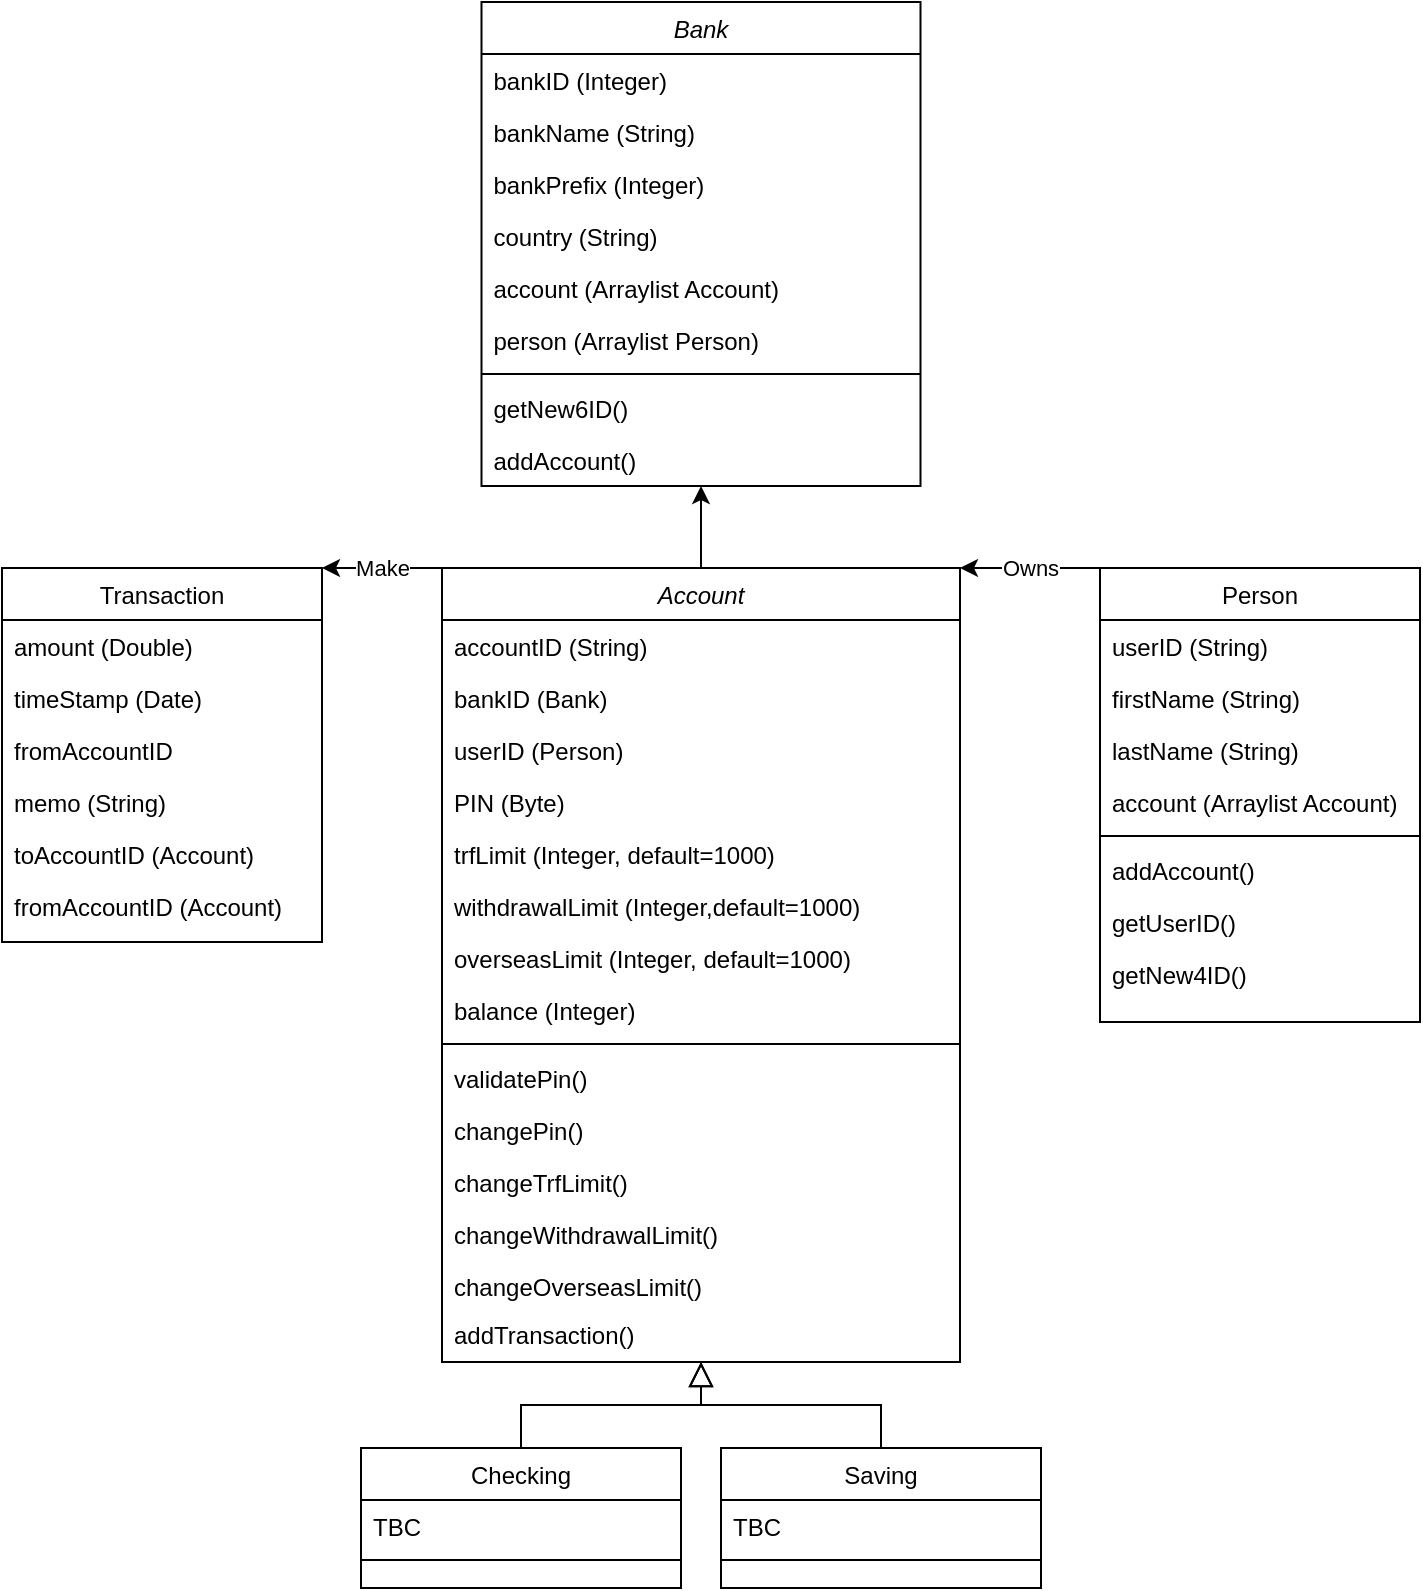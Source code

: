 <mxfile version="20.8.20" type="device"><diagram id="C5RBs43oDa-KdzZeNtuy" name="Page-1"><mxGraphModel dx="1313" dy="676" grid="1" gridSize="10" guides="1" tooltips="1" connect="1" arrows="1" fold="1" page="1" pageScale="1" pageWidth="827" pageHeight="1169" math="0" shadow="0"><root><mxCell id="WIyWlLk6GJQsqaUBKTNV-0"/><mxCell id="WIyWlLk6GJQsqaUBKTNV-1" parent="WIyWlLk6GJQsqaUBKTNV-0"/><mxCell id="zkfFHV4jXpPFQw0GAbJ--0" value="Account" style="swimlane;fontStyle=2;align=center;verticalAlign=top;childLayout=stackLayout;horizontal=1;startSize=26;horizontalStack=0;resizeParent=1;resizeLast=0;collapsible=1;marginBottom=0;rounded=0;shadow=0;strokeWidth=1;" parent="WIyWlLk6GJQsqaUBKTNV-1" vertex="1"><mxGeometry x="270" y="313" width="259" height="397" as="geometry"><mxRectangle x="230" y="140" width="160" height="26" as="alternateBounds"/></mxGeometry></mxCell><mxCell id="zkfFHV4jXpPFQw0GAbJ--1" value="accountID (String)" style="text;align=left;verticalAlign=top;spacingLeft=4;spacingRight=4;overflow=hidden;rotatable=0;points=[[0,0.5],[1,0.5]];portConstraint=eastwest;" parent="zkfFHV4jXpPFQw0GAbJ--0" vertex="1"><mxGeometry y="26" width="259" height="26" as="geometry"/></mxCell><mxCell id="zkfFHV4jXpPFQw0GAbJ--2" value="bankID (Bank)" style="text;align=left;verticalAlign=top;spacingLeft=4;spacingRight=4;overflow=hidden;rotatable=0;points=[[0,0.5],[1,0.5]];portConstraint=eastwest;rounded=0;shadow=0;html=0;" parent="zkfFHV4jXpPFQw0GAbJ--0" vertex="1"><mxGeometry y="52" width="259" height="26" as="geometry"/></mxCell><mxCell id="zkfFHV4jXpPFQw0GAbJ--3" value="userID (Person)" style="text;align=left;verticalAlign=top;spacingLeft=4;spacingRight=4;overflow=hidden;rotatable=0;points=[[0,0.5],[1,0.5]];portConstraint=eastwest;rounded=0;shadow=0;html=0;" parent="zkfFHV4jXpPFQw0GAbJ--0" vertex="1"><mxGeometry y="78" width="259" height="26" as="geometry"/></mxCell><mxCell id="zkfFHV4jXpPFQw0GAbJ--5" value="PIN (Byte)" style="text;align=left;verticalAlign=top;spacingLeft=4;spacingRight=4;overflow=hidden;rotatable=0;points=[[0,0.5],[1,0.5]];portConstraint=eastwest;" parent="zkfFHV4jXpPFQw0GAbJ--0" vertex="1"><mxGeometry y="104" width="259" height="26" as="geometry"/></mxCell><mxCell id="udTd2ZJ6caI9Nb7uRh-A-10" value="trfLimit (Integer, default=1000)" style="text;align=left;verticalAlign=top;spacingLeft=4;spacingRight=4;overflow=hidden;rotatable=0;points=[[0,0.5],[1,0.5]];portConstraint=eastwest;" parent="zkfFHV4jXpPFQw0GAbJ--0" vertex="1"><mxGeometry y="130" width="259" height="26" as="geometry"/></mxCell><mxCell id="udTd2ZJ6caI9Nb7uRh-A-11" value="withdrawalLimit (Integer,default=1000)" style="text;align=left;verticalAlign=top;spacingLeft=4;spacingRight=4;overflow=hidden;rotatable=0;points=[[0,0.5],[1,0.5]];portConstraint=eastwest;" parent="zkfFHV4jXpPFQw0GAbJ--0" vertex="1"><mxGeometry y="156" width="259" height="26" as="geometry"/></mxCell><mxCell id="udTd2ZJ6caI9Nb7uRh-A-12" value="overseasLimit (Integer, default=1000)" style="text;align=left;verticalAlign=top;spacingLeft=4;spacingRight=4;overflow=hidden;rotatable=0;points=[[0,0.5],[1,0.5]];portConstraint=eastwest;" parent="zkfFHV4jXpPFQw0GAbJ--0" vertex="1"><mxGeometry y="182" width="259" height="26" as="geometry"/></mxCell><mxCell id="udTd2ZJ6caI9Nb7uRh-A-13" value="balance (Integer)" style="text;align=left;verticalAlign=top;spacingLeft=4;spacingRight=4;overflow=hidden;rotatable=0;points=[[0,0.5],[1,0.5]];portConstraint=eastwest;" parent="zkfFHV4jXpPFQw0GAbJ--0" vertex="1"><mxGeometry y="208" width="259" height="26" as="geometry"/></mxCell><mxCell id="zkfFHV4jXpPFQw0GAbJ--4" value="" style="line;html=1;strokeWidth=1;align=left;verticalAlign=middle;spacingTop=-1;spacingLeft=3;spacingRight=3;rotatable=0;labelPosition=right;points=[];portConstraint=eastwest;" parent="zkfFHV4jXpPFQw0GAbJ--0" vertex="1"><mxGeometry y="234" width="259" height="8" as="geometry"/></mxCell><mxCell id="ui5gomeKDEoK_fhDHQUt-0" value="validatePin()" style="text;align=left;verticalAlign=top;spacingLeft=4;spacingRight=4;overflow=hidden;rotatable=0;points=[[0,0.5],[1,0.5]];portConstraint=eastwest;rounded=0;shadow=0;html=0;" vertex="1" parent="zkfFHV4jXpPFQw0GAbJ--0"><mxGeometry y="242" width="259" height="26" as="geometry"/></mxCell><mxCell id="udTd2ZJ6caI9Nb7uRh-A-31" value="changePin()" style="text;align=left;verticalAlign=top;spacingLeft=4;spacingRight=4;overflow=hidden;rotatable=0;points=[[0,0.5],[1,0.5]];portConstraint=eastwest;rounded=0;shadow=0;html=0;" parent="zkfFHV4jXpPFQw0GAbJ--0" vertex="1"><mxGeometry y="268" width="259" height="26" as="geometry"/></mxCell><mxCell id="udTd2ZJ6caI9Nb7uRh-A-32" value="changeTrfLimit()" style="text;align=left;verticalAlign=top;spacingLeft=4;spacingRight=4;overflow=hidden;rotatable=0;points=[[0,0.5],[1,0.5]];portConstraint=eastwest;rounded=0;shadow=0;html=0;" parent="zkfFHV4jXpPFQw0GAbJ--0" vertex="1"><mxGeometry y="294" width="259" height="26" as="geometry"/></mxCell><mxCell id="udTd2ZJ6caI9Nb7uRh-A-33" value="changeWithdrawalLimit()" style="text;align=left;verticalAlign=top;spacingLeft=4;spacingRight=4;overflow=hidden;rotatable=0;points=[[0,0.5],[1,0.5]];portConstraint=eastwest;rounded=0;shadow=0;html=0;" parent="zkfFHV4jXpPFQw0GAbJ--0" vertex="1"><mxGeometry y="320" width="259" height="26" as="geometry"/></mxCell><mxCell id="udTd2ZJ6caI9Nb7uRh-A-34" value="changeOverseasLimit()" style="text;align=left;verticalAlign=top;spacingLeft=4;spacingRight=4;overflow=hidden;rotatable=0;points=[[0,0.5],[1,0.5]];portConstraint=eastwest;rounded=0;shadow=0;html=0;" parent="zkfFHV4jXpPFQw0GAbJ--0" vertex="1"><mxGeometry y="346" width="259" height="24" as="geometry"/></mxCell><mxCell id="ui5gomeKDEoK_fhDHQUt-10" value="addTransaction()" style="text;align=left;verticalAlign=top;spacingLeft=4;spacingRight=4;overflow=hidden;rotatable=0;points=[[0,0.5],[1,0.5]];portConstraint=eastwest;rounded=0;shadow=0;html=0;" vertex="1" parent="zkfFHV4jXpPFQw0GAbJ--0"><mxGeometry y="370" width="259" height="24" as="geometry"/></mxCell><mxCell id="zkfFHV4jXpPFQw0GAbJ--12" value="" style="endArrow=block;endSize=10;endFill=0;shadow=0;strokeWidth=1;rounded=0;edgeStyle=elbowEdgeStyle;elbow=vertical;exitX=0.5;exitY=0;exitDx=0;exitDy=0;" parent="WIyWlLk6GJQsqaUBKTNV-1" source="udTd2ZJ6caI9Nb7uRh-A-14" target="zkfFHV4jXpPFQw0GAbJ--0" edge="1"><mxGeometry width="160" relative="1" as="geometry"><mxPoint x="349" y="693" as="sourcePoint"/><mxPoint x="349" y="536" as="targetPoint"/></mxGeometry></mxCell><mxCell id="zkfFHV4jXpPFQw0GAbJ--13" value="Saving" style="swimlane;fontStyle=0;align=center;verticalAlign=top;childLayout=stackLayout;horizontal=1;startSize=26;horizontalStack=0;resizeParent=1;resizeLast=0;collapsible=1;marginBottom=0;rounded=0;shadow=0;strokeWidth=1;" parent="WIyWlLk6GJQsqaUBKTNV-1" vertex="1"><mxGeometry x="409.5" y="753" width="160" height="70" as="geometry"><mxRectangle x="340" y="380" width="170" height="26" as="alternateBounds"/></mxGeometry></mxCell><mxCell id="zkfFHV4jXpPFQw0GAbJ--14" value="TBC" style="text;align=left;verticalAlign=top;spacingLeft=4;spacingRight=4;overflow=hidden;rotatable=0;points=[[0,0.5],[1,0.5]];portConstraint=eastwest;" parent="zkfFHV4jXpPFQw0GAbJ--13" vertex="1"><mxGeometry y="26" width="160" height="26" as="geometry"/></mxCell><mxCell id="zkfFHV4jXpPFQw0GAbJ--15" value="" style="line;html=1;strokeWidth=1;align=left;verticalAlign=middle;spacingTop=-1;spacingLeft=3;spacingRight=3;rotatable=0;labelPosition=right;points=[];portConstraint=eastwest;" parent="zkfFHV4jXpPFQw0GAbJ--13" vertex="1"><mxGeometry y="52" width="160" height="8" as="geometry"/></mxCell><mxCell id="zkfFHV4jXpPFQw0GAbJ--16" value="" style="endArrow=block;endSize=10;endFill=0;shadow=0;strokeWidth=1;rounded=0;edgeStyle=elbowEdgeStyle;elbow=vertical;" parent="WIyWlLk6GJQsqaUBKTNV-1" source="zkfFHV4jXpPFQw0GAbJ--13" target="zkfFHV4jXpPFQw0GAbJ--0" edge="1"><mxGeometry width="160" relative="1" as="geometry"><mxPoint x="359" y="706" as="sourcePoint"/><mxPoint x="459" y="604" as="targetPoint"/></mxGeometry></mxCell><mxCell id="zkfFHV4jXpPFQw0GAbJ--17" value="Person" style="swimlane;fontStyle=0;align=center;verticalAlign=top;childLayout=stackLayout;horizontal=1;startSize=26;horizontalStack=0;resizeParent=1;resizeLast=0;collapsible=1;marginBottom=0;rounded=0;shadow=0;strokeWidth=1;" parent="WIyWlLk6GJQsqaUBKTNV-1" vertex="1"><mxGeometry x="599" y="313" width="160" height="227" as="geometry"><mxRectangle x="550" y="140" width="160" height="26" as="alternateBounds"/></mxGeometry></mxCell><mxCell id="zkfFHV4jXpPFQw0GAbJ--18" value="userID (String)" style="text;align=left;verticalAlign=top;spacingLeft=4;spacingRight=4;overflow=hidden;rotatable=0;points=[[0,0.5],[1,0.5]];portConstraint=eastwest;" parent="zkfFHV4jXpPFQw0GAbJ--17" vertex="1"><mxGeometry y="26" width="160" height="26" as="geometry"/></mxCell><mxCell id="zkfFHV4jXpPFQw0GAbJ--19" value="firstName (String)" style="text;align=left;verticalAlign=top;spacingLeft=4;spacingRight=4;overflow=hidden;rotatable=0;points=[[0,0.5],[1,0.5]];portConstraint=eastwest;rounded=0;shadow=0;html=0;" parent="zkfFHV4jXpPFQw0GAbJ--17" vertex="1"><mxGeometry y="52" width="160" height="26" as="geometry"/></mxCell><mxCell id="zkfFHV4jXpPFQw0GAbJ--20" value="lastName (String)" style="text;align=left;verticalAlign=top;spacingLeft=4;spacingRight=4;overflow=hidden;rotatable=0;points=[[0,0.5],[1,0.5]];portConstraint=eastwest;rounded=0;shadow=0;html=0;" parent="zkfFHV4jXpPFQw0GAbJ--17" vertex="1"><mxGeometry y="78" width="160" height="26" as="geometry"/></mxCell><mxCell id="ui5gomeKDEoK_fhDHQUt-5" value="account (Arraylist Account)" style="text;align=left;verticalAlign=top;spacingLeft=4;spacingRight=4;overflow=hidden;rotatable=0;points=[[0,0.5],[1,0.5]];portConstraint=eastwest;rounded=0;shadow=0;html=0;" vertex="1" parent="zkfFHV4jXpPFQw0GAbJ--17"><mxGeometry y="104" width="160" height="26" as="geometry"/></mxCell><mxCell id="zkfFHV4jXpPFQw0GAbJ--23" value="" style="line;html=1;strokeWidth=1;align=left;verticalAlign=middle;spacingTop=-1;spacingLeft=3;spacingRight=3;rotatable=0;labelPosition=right;points=[];portConstraint=eastwest;" parent="zkfFHV4jXpPFQw0GAbJ--17" vertex="1"><mxGeometry y="130" width="160" height="8" as="geometry"/></mxCell><mxCell id="ui5gomeKDEoK_fhDHQUt-6" value="addAccount()" style="text;align=left;verticalAlign=top;spacingLeft=4;spacingRight=4;overflow=hidden;rotatable=0;points=[[0,0.5],[1,0.5]];portConstraint=eastwest;rounded=0;shadow=0;html=0;" vertex="1" parent="zkfFHV4jXpPFQw0GAbJ--17"><mxGeometry y="138" width="160" height="26" as="geometry"/></mxCell><mxCell id="ui5gomeKDEoK_fhDHQUt-7" value="getUserID()" style="text;align=left;verticalAlign=top;spacingLeft=4;spacingRight=4;overflow=hidden;rotatable=0;points=[[0,0.5],[1,0.5]];portConstraint=eastwest;rounded=0;shadow=0;html=0;" vertex="1" parent="zkfFHV4jXpPFQw0GAbJ--17"><mxGeometry y="164" width="160" height="26" as="geometry"/></mxCell><mxCell id="ui5gomeKDEoK_fhDHQUt-8" value="getNew4ID()" style="text;align=left;verticalAlign=top;spacingLeft=4;spacingRight=4;overflow=hidden;rotatable=0;points=[[0,0.5],[1,0.5]];portConstraint=eastwest;rounded=0;shadow=0;html=0;" vertex="1" parent="zkfFHV4jXpPFQw0GAbJ--17"><mxGeometry y="190" width="160" height="26" as="geometry"/></mxCell><mxCell id="udTd2ZJ6caI9Nb7uRh-A-0" value="Bank" style="swimlane;fontStyle=2;align=center;verticalAlign=top;childLayout=stackLayout;horizontal=1;startSize=26;horizontalStack=0;resizeParent=1;resizeLast=0;collapsible=1;marginBottom=0;rounded=0;shadow=0;strokeWidth=1;" parent="WIyWlLk6GJQsqaUBKTNV-1" vertex="1"><mxGeometry x="289.75" y="30" width="219.5" height="242" as="geometry"><mxRectangle x="230" y="140" width="160" height="26" as="alternateBounds"/></mxGeometry></mxCell><mxCell id="udTd2ZJ6caI9Nb7uRh-A-1" value="bankID (Integer)" style="text;align=left;verticalAlign=top;spacingLeft=4;spacingRight=4;overflow=hidden;rotatable=0;points=[[0,0.5],[1,0.5]];portConstraint=eastwest;" parent="udTd2ZJ6caI9Nb7uRh-A-0" vertex="1"><mxGeometry y="26" width="219.5" height="26" as="geometry"/></mxCell><mxCell id="udTd2ZJ6caI9Nb7uRh-A-2" value="bankName (String)" style="text;align=left;verticalAlign=top;spacingLeft=4;spacingRight=4;overflow=hidden;rotatable=0;points=[[0,0.5],[1,0.5]];portConstraint=eastwest;rounded=0;shadow=0;html=0;" parent="udTd2ZJ6caI9Nb7uRh-A-0" vertex="1"><mxGeometry y="52" width="219.5" height="26" as="geometry"/></mxCell><mxCell id="udTd2ZJ6caI9Nb7uRh-A-37" value="bankPrefix (Integer)" style="text;align=left;verticalAlign=top;spacingLeft=4;spacingRight=4;overflow=hidden;rotatable=0;points=[[0,0.5],[1,0.5]];portConstraint=eastwest;rounded=0;shadow=0;html=0;" parent="udTd2ZJ6caI9Nb7uRh-A-0" vertex="1"><mxGeometry y="78" width="219.5" height="26" as="geometry"/></mxCell><mxCell id="udTd2ZJ6caI9Nb7uRh-A-3" value="country (String)" style="text;align=left;verticalAlign=top;spacingLeft=4;spacingRight=4;overflow=hidden;rotatable=0;points=[[0,0.5],[1,0.5]];portConstraint=eastwest;rounded=0;shadow=0;html=0;" parent="udTd2ZJ6caI9Nb7uRh-A-0" vertex="1"><mxGeometry y="104" width="219.5" height="26" as="geometry"/></mxCell><mxCell id="ui5gomeKDEoK_fhDHQUt-1" value="account (Arraylist Account)" style="text;align=left;verticalAlign=top;spacingLeft=4;spacingRight=4;overflow=hidden;rotatable=0;points=[[0,0.5],[1,0.5]];portConstraint=eastwest;rounded=0;shadow=0;html=0;" vertex="1" parent="udTd2ZJ6caI9Nb7uRh-A-0"><mxGeometry y="130" width="219.5" height="26" as="geometry"/></mxCell><mxCell id="ui5gomeKDEoK_fhDHQUt-2" value="person (Arraylist Person)" style="text;align=left;verticalAlign=top;spacingLeft=4;spacingRight=4;overflow=hidden;rotatable=0;points=[[0,0.5],[1,0.5]];portConstraint=eastwest;rounded=0;shadow=0;html=0;" vertex="1" parent="udTd2ZJ6caI9Nb7uRh-A-0"><mxGeometry y="156" width="219.5" height="26" as="geometry"/></mxCell><mxCell id="udTd2ZJ6caI9Nb7uRh-A-4" value="" style="line;html=1;strokeWidth=1;align=left;verticalAlign=middle;spacingTop=-1;spacingLeft=3;spacingRight=3;rotatable=0;labelPosition=right;points=[];portConstraint=eastwest;" parent="udTd2ZJ6caI9Nb7uRh-A-0" vertex="1"><mxGeometry y="182" width="219.5" height="8" as="geometry"/></mxCell><mxCell id="ui5gomeKDEoK_fhDHQUt-3" value="getNew6ID()" style="text;align=left;verticalAlign=top;spacingLeft=4;spacingRight=4;overflow=hidden;rotatable=0;points=[[0,0.5],[1,0.5]];portConstraint=eastwest;rounded=0;shadow=0;html=0;" vertex="1" parent="udTd2ZJ6caI9Nb7uRh-A-0"><mxGeometry y="190" width="219.5" height="26" as="geometry"/></mxCell><mxCell id="ui5gomeKDEoK_fhDHQUt-4" value="addAccount()" style="text;align=left;verticalAlign=top;spacingLeft=4;spacingRight=4;overflow=hidden;rotatable=0;points=[[0,0.5],[1,0.5]];portConstraint=eastwest;rounded=0;shadow=0;html=0;" vertex="1" parent="udTd2ZJ6caI9Nb7uRh-A-0"><mxGeometry y="216" width="219.5" height="26" as="geometry"/></mxCell><mxCell id="udTd2ZJ6caI9Nb7uRh-A-9" value="" style="endArrow=classic;html=1;rounded=0;exitX=0.5;exitY=0;exitDx=0;exitDy=0;entryX=0.5;entryY=1;entryDx=0;entryDy=0;" parent="WIyWlLk6GJQsqaUBKTNV-1" source="zkfFHV4jXpPFQw0GAbJ--0" target="udTd2ZJ6caI9Nb7uRh-A-0" edge="1"><mxGeometry width="50" height="50" relative="1" as="geometry"><mxPoint x="519" y="533" as="sourcePoint"/><mxPoint x="438.04" y="291" as="targetPoint"/></mxGeometry></mxCell><mxCell id="udTd2ZJ6caI9Nb7uRh-A-14" value="Checking" style="swimlane;fontStyle=0;align=center;verticalAlign=top;childLayout=stackLayout;horizontal=1;startSize=26;horizontalStack=0;resizeParent=1;resizeLast=0;collapsible=1;marginBottom=0;rounded=0;shadow=0;strokeWidth=1;" parent="WIyWlLk6GJQsqaUBKTNV-1" vertex="1"><mxGeometry x="229.5" y="753" width="160" height="70" as="geometry"><mxRectangle x="340" y="380" width="170" height="26" as="alternateBounds"/></mxGeometry></mxCell><mxCell id="udTd2ZJ6caI9Nb7uRh-A-15" value="TBC" style="text;align=left;verticalAlign=top;spacingLeft=4;spacingRight=4;overflow=hidden;rotatable=0;points=[[0,0.5],[1,0.5]];portConstraint=eastwest;" parent="udTd2ZJ6caI9Nb7uRh-A-14" vertex="1"><mxGeometry y="26" width="160" height="26" as="geometry"/></mxCell><mxCell id="udTd2ZJ6caI9Nb7uRh-A-16" value="" style="line;html=1;strokeWidth=1;align=left;verticalAlign=middle;spacingTop=-1;spacingLeft=3;spacingRight=3;rotatable=0;labelPosition=right;points=[];portConstraint=eastwest;" parent="udTd2ZJ6caI9Nb7uRh-A-14" vertex="1"><mxGeometry y="52" width="160" height="8" as="geometry"/></mxCell><mxCell id="udTd2ZJ6caI9Nb7uRh-A-17" value="Own" style="endArrow=classic;html=1;rounded=0;entryX=1;entryY=0;entryDx=0;entryDy=0;exitX=0;exitY=0;exitDx=0;exitDy=0;" parent="WIyWlLk6GJQsqaUBKTNV-1" source="zkfFHV4jXpPFQw0GAbJ--17" target="zkfFHV4jXpPFQw0GAbJ--0" edge="1"><mxGeometry relative="1" as="geometry"><mxPoint x="599" y="363" as="sourcePoint"/><mxPoint x="799" y="233" as="targetPoint"/></mxGeometry></mxCell><mxCell id="udTd2ZJ6caI9Nb7uRh-A-18" value="Owns" style="edgeLabel;resizable=0;html=1;align=center;verticalAlign=middle;" parent="udTd2ZJ6caI9Nb7uRh-A-17" connectable="0" vertex="1"><mxGeometry relative="1" as="geometry"/></mxCell><mxCell id="udTd2ZJ6caI9Nb7uRh-A-21" value="Transaction" style="swimlane;fontStyle=0;align=center;verticalAlign=top;childLayout=stackLayout;horizontal=1;startSize=26;horizontalStack=0;resizeParent=1;resizeLast=0;collapsible=1;marginBottom=0;rounded=0;shadow=0;strokeWidth=1;" parent="WIyWlLk6GJQsqaUBKTNV-1" vertex="1"><mxGeometry x="50" y="313" width="160" height="187" as="geometry"><mxRectangle x="550" y="140" width="160" height="26" as="alternateBounds"/></mxGeometry></mxCell><mxCell id="udTd2ZJ6caI9Nb7uRh-A-23" value="amount (Double)" style="text;align=left;verticalAlign=top;spacingLeft=4;spacingRight=4;overflow=hidden;rotatable=0;points=[[0,0.5],[1,0.5]];portConstraint=eastwest;rounded=0;shadow=0;html=0;" parent="udTd2ZJ6caI9Nb7uRh-A-21" vertex="1"><mxGeometry y="26" width="160" height="26" as="geometry"/></mxCell><mxCell id="udTd2ZJ6caI9Nb7uRh-A-24" value="timeStamp (Date)" style="text;align=left;verticalAlign=top;spacingLeft=4;spacingRight=4;overflow=hidden;rotatable=0;points=[[0,0.5],[1,0.5]];portConstraint=eastwest;rounded=0;shadow=0;html=0;" parent="udTd2ZJ6caI9Nb7uRh-A-21" vertex="1"><mxGeometry y="52" width="160" height="26" as="geometry"/></mxCell><mxCell id="udTd2ZJ6caI9Nb7uRh-A-28" value="fromAccountID" style="text;align=left;verticalAlign=top;spacingLeft=4;spacingRight=4;overflow=hidden;rotatable=0;points=[[0,0.5],[1,0.5]];portConstraint=eastwest;rounded=0;shadow=0;html=0;" parent="udTd2ZJ6caI9Nb7uRh-A-21" vertex="1"><mxGeometry y="78" width="160" height="26" as="geometry"/></mxCell><mxCell id="udTd2ZJ6caI9Nb7uRh-A-26" value="memo (String)" style="text;align=left;verticalAlign=top;spacingLeft=4;spacingRight=4;overflow=hidden;rotatable=0;points=[[0,0.5],[1,0.5]];portConstraint=eastwest;rounded=0;shadow=0;html=0;" parent="udTd2ZJ6caI9Nb7uRh-A-21" vertex="1"><mxGeometry y="104" width="160" height="26" as="geometry"/></mxCell><mxCell id="udTd2ZJ6caI9Nb7uRh-A-27" value="toAccountID (Account)" style="text;align=left;verticalAlign=top;spacingLeft=4;spacingRight=4;overflow=hidden;rotatable=0;points=[[0,0.5],[1,0.5]];portConstraint=eastwest;rounded=0;shadow=0;html=0;" parent="udTd2ZJ6caI9Nb7uRh-A-21" vertex="1"><mxGeometry y="130" width="160" height="26" as="geometry"/></mxCell><mxCell id="ui5gomeKDEoK_fhDHQUt-9" value="fromAccountID (Account)" style="text;align=left;verticalAlign=top;spacingLeft=4;spacingRight=4;overflow=hidden;rotatable=0;points=[[0,0.5],[1,0.5]];portConstraint=eastwest;rounded=0;shadow=0;html=0;" vertex="1" parent="udTd2ZJ6caI9Nb7uRh-A-21"><mxGeometry y="156" width="160" height="26" as="geometry"/></mxCell><mxCell id="udTd2ZJ6caI9Nb7uRh-A-35" value="Own" style="endArrow=classic;html=1;rounded=0;exitX=0;exitY=0;exitDx=0;exitDy=0;entryX=1;entryY=0;entryDx=0;entryDy=0;" parent="WIyWlLk6GJQsqaUBKTNV-1" source="zkfFHV4jXpPFQw0GAbJ--0" target="udTd2ZJ6caI9Nb7uRh-A-21" edge="1"><mxGeometry relative="1" as="geometry"><mxPoint x="269" y="250" as="sourcePoint"/><mxPoint x="220" y="313" as="targetPoint"/></mxGeometry></mxCell><mxCell id="udTd2ZJ6caI9Nb7uRh-A-36" value="Make" style="edgeLabel;resizable=0;html=1;align=center;verticalAlign=middle;" parent="udTd2ZJ6caI9Nb7uRh-A-35" connectable="0" vertex="1"><mxGeometry relative="1" as="geometry"/></mxCell></root></mxGraphModel></diagram></mxfile>